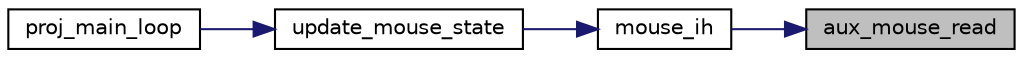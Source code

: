 digraph "aux_mouse_read"
{
 // LATEX_PDF_SIZE
  edge [fontname="Helvetica",fontsize="10",labelfontname="Helvetica",labelfontsize="10"];
  node [fontname="Helvetica",fontsize="10",shape=record];
  rankdir="RL";
  Node1 [label="aux_mouse_read",height=0.2,width=0.4,color="black", fillcolor="grey75", style="filled", fontcolor="black",tooltip="Reads a byte from a specified port related to mouse input."];
  Node1 -> Node2 [dir="back",color="midnightblue",fontsize="10",style="solid",fontname="Helvetica"];
  Node2 [label="mouse_ih",height=0.2,width=0.4,color="black", fillcolor="white", style="filled",URL="$mouse_8c.html#a210374b50462acdedab00df64d5cea3c",tooltip="Mouse interrupt handler."];
  Node2 -> Node3 [dir="back",color="midnightblue",fontsize="10",style="solid",fontname="Helvetica"];
  Node3 [label="update_mouse_state",height=0.2,width=0.4,color="black", fillcolor="white", style="filled",URL="$game_8c.html#aa577e78e2462033d486b5d8fa64c7bec",tooltip="Actions to perform whenever a mouse interrupt occurs."];
  Node3 -> Node4 [dir="back",color="midnightblue",fontsize="10",style="solid",fontname="Helvetica"];
  Node4 [label="proj_main_loop",height=0.2,width=0.4,color="black", fillcolor="white", style="filled",URL="$main_8c.html#a2a16f651eccbd248e1ad3b3b924b143b",tooltip=" "];
}
